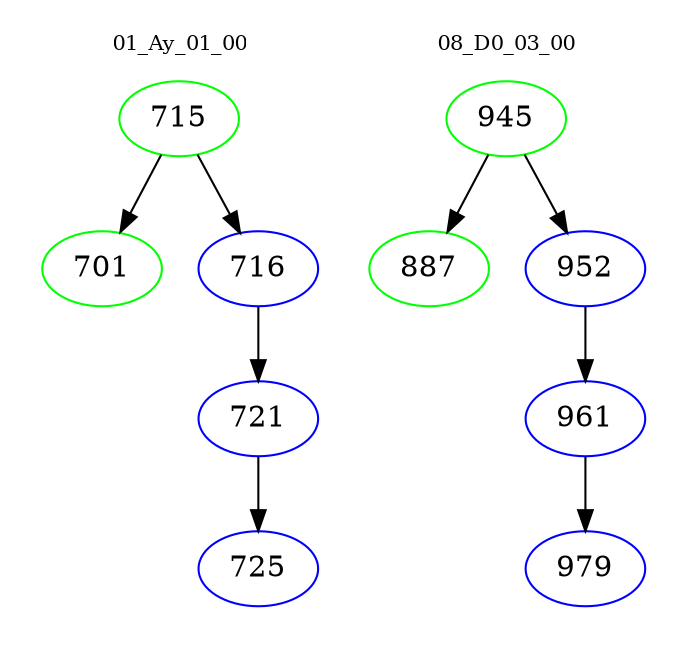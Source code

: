 digraph{
subgraph cluster_0 {
color = white
label = "01_Ay_01_00";
fontsize=10;
T0_715 [label="715", color="green"]
T0_715 -> T0_701 [color="black"]
T0_701 [label="701", color="green"]
T0_715 -> T0_716 [color="black"]
T0_716 [label="716", color="blue"]
T0_716 -> T0_721 [color="black"]
T0_721 [label="721", color="blue"]
T0_721 -> T0_725 [color="black"]
T0_725 [label="725", color="blue"]
}
subgraph cluster_1 {
color = white
label = "08_D0_03_00";
fontsize=10;
T1_945 [label="945", color="green"]
T1_945 -> T1_887 [color="black"]
T1_887 [label="887", color="green"]
T1_945 -> T1_952 [color="black"]
T1_952 [label="952", color="blue"]
T1_952 -> T1_961 [color="black"]
T1_961 [label="961", color="blue"]
T1_961 -> T1_979 [color="black"]
T1_979 [label="979", color="blue"]
}
}
